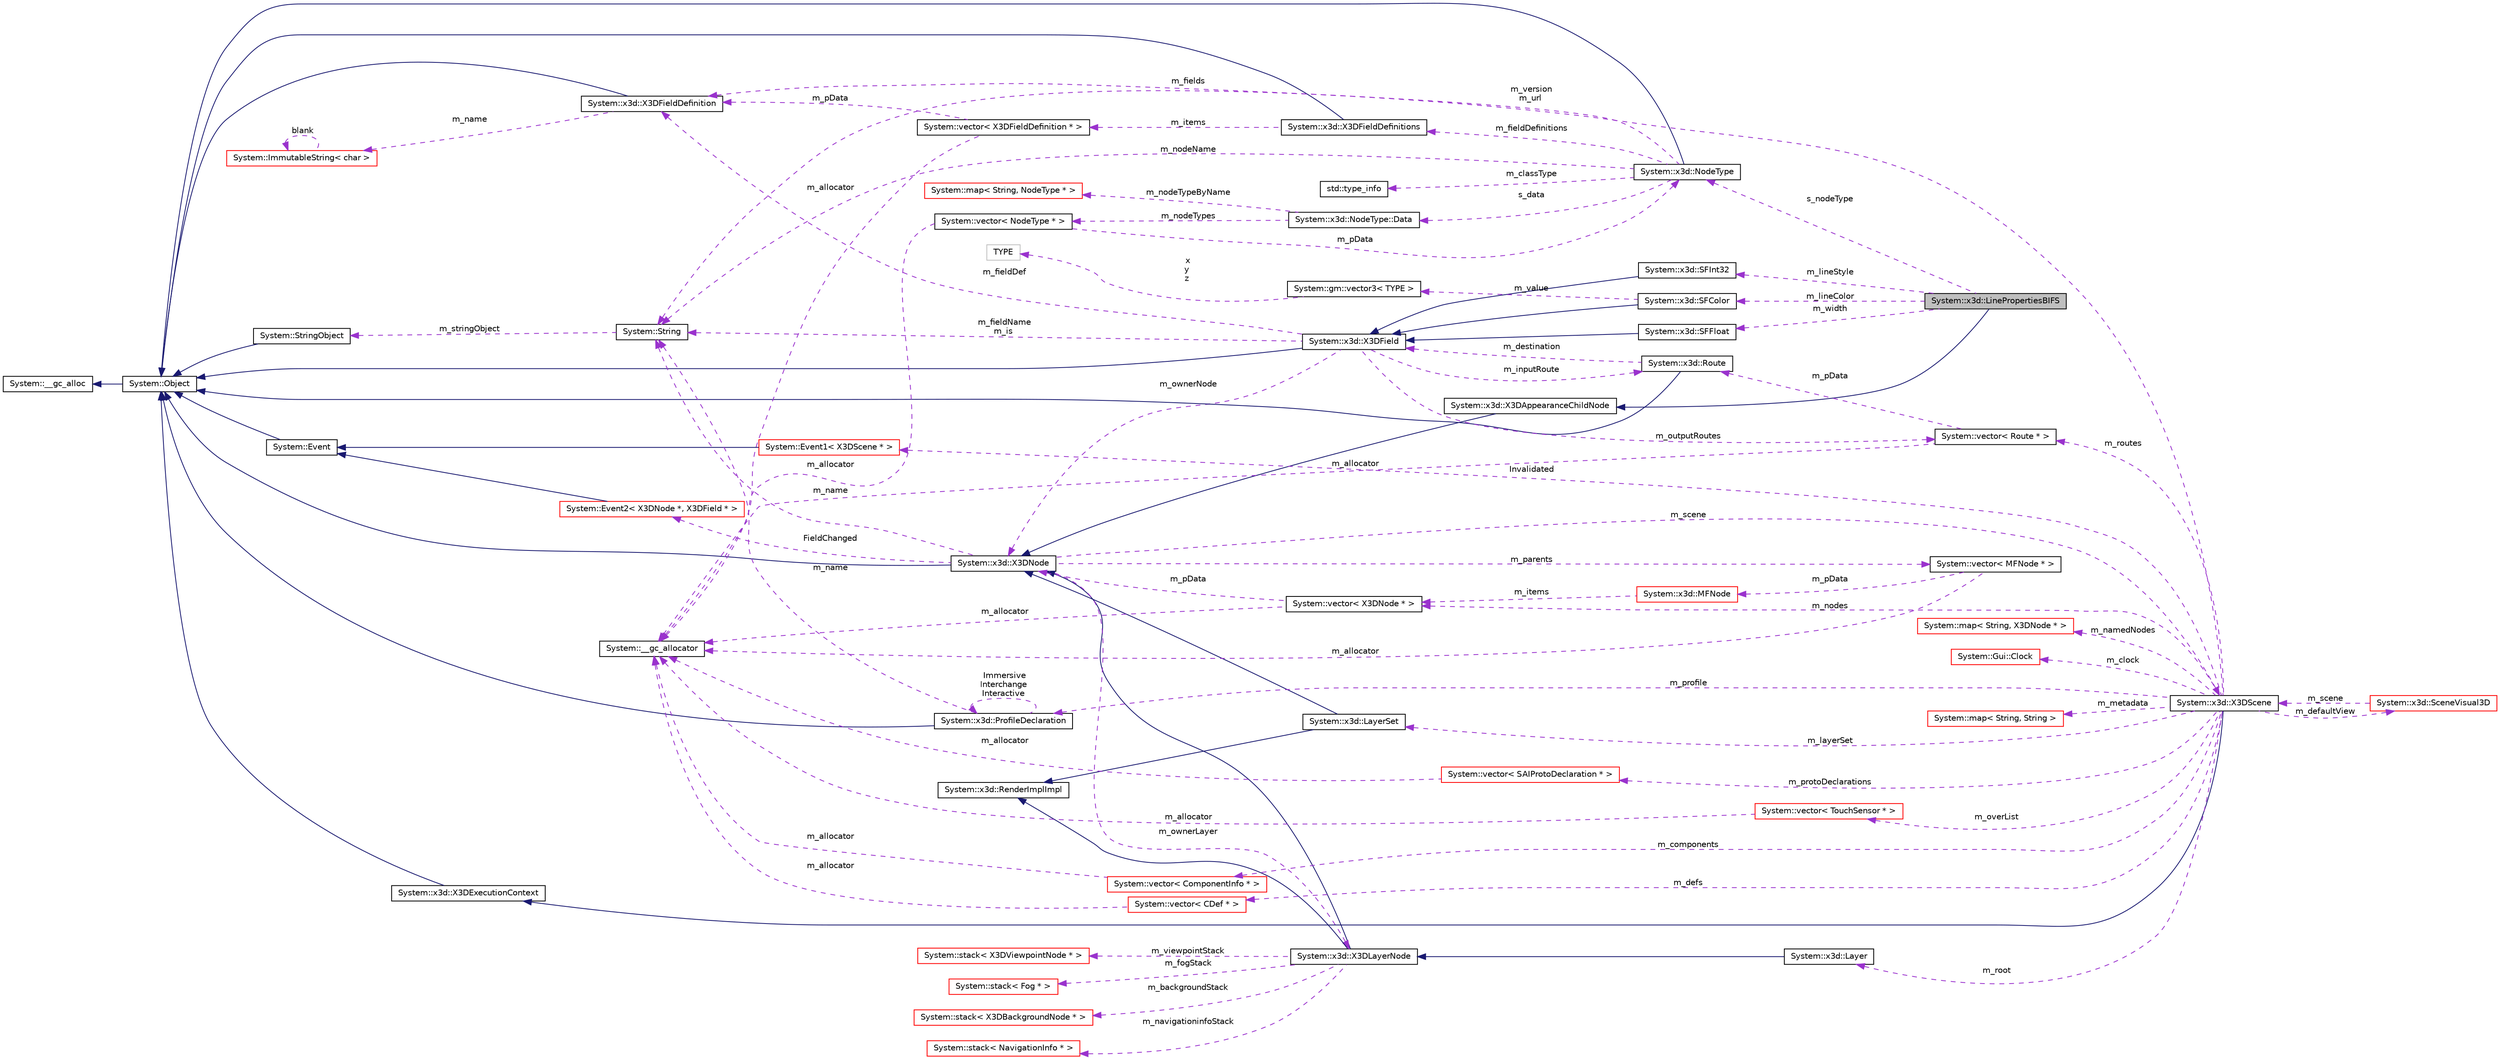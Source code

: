 digraph G
{
  edge [fontname="Helvetica",fontsize="10",labelfontname="Helvetica",labelfontsize="10"];
  node [fontname="Helvetica",fontsize="10",shape=record];
  rankdir="LR";
  Node1 [label="System::x3d::LinePropertiesBIFS",height=0.2,width=0.4,color="black", fillcolor="grey75", style="filled" fontcolor="black"];
  Node2 -> Node1 [dir="back",color="midnightblue",fontsize="10",style="solid",fontname="Helvetica"];
  Node2 [label="System::x3d::X3DAppearanceChildNode",height=0.2,width=0.4,color="black", fillcolor="white", style="filled",URL="$class_system_1_1x3d_1_1_x3_d_appearance_child_node.html"];
  Node3 -> Node2 [dir="back",color="midnightblue",fontsize="10",style="solid",fontname="Helvetica"];
  Node3 [label="System::x3d::X3DNode",height=0.2,width=0.4,color="black", fillcolor="white", style="filled",URL="$class_system_1_1x3d_1_1_x3_d_node.html"];
  Node4 -> Node3 [dir="back",color="midnightblue",fontsize="10",style="solid",fontname="Helvetica"];
  Node4 [label="System::Object",height=0.2,width=0.4,color="black", fillcolor="white", style="filled",URL="$class_system_1_1_object.html"];
  Node5 -> Node4 [dir="back",color="midnightblue",fontsize="10",style="solid",fontname="Helvetica"];
  Node5 [label="System::__gc_alloc",height=0.2,width=0.4,color="black", fillcolor="white", style="filled",URL="$class_system_1_1____gc__alloc.html"];
  Node6 -> Node3 [dir="back",color="darkorchid3",fontsize="10",style="dashed",label=" m_ownerLayer" ,fontname="Helvetica"];
  Node6 [label="System::x3d::X3DLayerNode",height=0.2,width=0.4,color="black", fillcolor="white", style="filled",URL="$class_system_1_1x3d_1_1_x3_d_layer_node.html"];
  Node3 -> Node6 [dir="back",color="midnightblue",fontsize="10",style="solid",fontname="Helvetica"];
  Node7 -> Node6 [dir="back",color="midnightblue",fontsize="10",style="solid",fontname="Helvetica"];
  Node7 [label="System::x3d::RenderImplImpl",height=0.2,width=0.4,color="black", fillcolor="white", style="filled",URL="$class_system_1_1x3d_1_1_render_impl_impl.html"];
  Node8 -> Node6 [dir="back",color="darkorchid3",fontsize="10",style="dashed",label=" m_navigationinfoStack" ,fontname="Helvetica"];
  Node8 [label="System::stack\< NavigationInfo * \>",height=0.2,width=0.4,color="red", fillcolor="white", style="filled",URL="$class_system_1_1stack.html"];
  Node9 -> Node6 [dir="back",color="darkorchid3",fontsize="10",style="dashed",label=" m_viewpointStack" ,fontname="Helvetica"];
  Node9 [label="System::stack\< X3DViewpointNode * \>",height=0.2,width=0.4,color="red", fillcolor="white", style="filled",URL="$class_system_1_1stack.html"];
  Node10 -> Node6 [dir="back",color="darkorchid3",fontsize="10",style="dashed",label=" m_fogStack" ,fontname="Helvetica"];
  Node10 [label="System::stack\< Fog * \>",height=0.2,width=0.4,color="red", fillcolor="white", style="filled",URL="$class_system_1_1stack.html"];
  Node11 -> Node6 [dir="back",color="darkorchid3",fontsize="10",style="dashed",label=" m_backgroundStack" ,fontname="Helvetica"];
  Node11 [label="System::stack\< X3DBackgroundNode * \>",height=0.2,width=0.4,color="red", fillcolor="white", style="filled",URL="$class_system_1_1stack.html"];
  Node12 -> Node3 [dir="back",color="darkorchid3",fontsize="10",style="dashed",label=" m_parents" ,fontname="Helvetica"];
  Node12 [label="System::vector\< MFNode * \>",height=0.2,width=0.4,color="black", fillcolor="white", style="filled",URL="$class_system_1_1vector.html"];
  Node13 -> Node12 [dir="back",color="darkorchid3",fontsize="10",style="dashed",label=" m_allocator" ,fontname="Helvetica"];
  Node13 [label="System::__gc_allocator",height=0.2,width=0.4,color="black", fillcolor="white", style="filled",URL="$class_system_1_1____gc__allocator.html"];
  Node14 -> Node12 [dir="back",color="darkorchid3",fontsize="10",style="dashed",label=" m_pData" ,fontname="Helvetica"];
  Node14 [label="System::x3d::MFNode",height=0.2,width=0.4,color="red", fillcolor="white", style="filled",URL="$class_system_1_1x3d_1_1_m_f_node.html"];
  Node15 -> Node14 [dir="back",color="darkorchid3",fontsize="10",style="dashed",label=" m_items" ,fontname="Helvetica"];
  Node15 [label="System::vector\< X3DNode * \>",height=0.2,width=0.4,color="black", fillcolor="white", style="filled",URL="$class_system_1_1vector.html"];
  Node13 -> Node15 [dir="back",color="darkorchid3",fontsize="10",style="dashed",label=" m_allocator" ,fontname="Helvetica"];
  Node3 -> Node15 [dir="back",color="darkorchid3",fontsize="10",style="dashed",label=" m_pData" ,fontname="Helvetica"];
  Node16 -> Node3 [dir="back",color="darkorchid3",fontsize="10",style="dashed",label=" m_scene" ,fontname="Helvetica"];
  Node16 [label="System::x3d::X3DScene",height=0.2,width=0.4,color="black", fillcolor="white", style="filled",URL="$class_system_1_1x3d_1_1_x3_d_scene.html"];
  Node17 -> Node16 [dir="back",color="midnightblue",fontsize="10",style="solid",fontname="Helvetica"];
  Node17 [label="System::x3d::X3DExecutionContext",height=0.2,width=0.4,color="black", fillcolor="white", style="filled",URL="$class_system_1_1x3d_1_1_x3_d_execution_context.html"];
  Node4 -> Node17 [dir="back",color="midnightblue",fontsize="10",style="solid",fontname="Helvetica"];
  Node18 -> Node16 [dir="back",color="darkorchid3",fontsize="10",style="dashed",label=" m_defs" ,fontname="Helvetica"];
  Node18 [label="System::vector\< CDef * \>",height=0.2,width=0.4,color="red", fillcolor="white", style="filled",URL="$class_system_1_1vector.html"];
  Node13 -> Node18 [dir="back",color="darkorchid3",fontsize="10",style="dashed",label=" m_allocator" ,fontname="Helvetica"];
  Node19 -> Node16 [dir="back",color="darkorchid3",fontsize="10",style="dashed",label=" m_protoDeclarations" ,fontname="Helvetica"];
  Node19 [label="System::vector\< SAIProtoDeclaration * \>",height=0.2,width=0.4,color="red", fillcolor="white", style="filled",URL="$class_system_1_1vector.html"];
  Node13 -> Node19 [dir="back",color="darkorchid3",fontsize="10",style="dashed",label=" m_allocator" ,fontname="Helvetica"];
  Node20 -> Node16 [dir="back",color="darkorchid3",fontsize="10",style="dashed",label=" Invalidated" ,fontname="Helvetica"];
  Node20 [label="System::Event1\< X3DScene * \>",height=0.2,width=0.4,color="red", fillcolor="white", style="filled",URL="$class_system_1_1_event1.html"];
  Node21 -> Node20 [dir="back",color="midnightblue",fontsize="10",style="solid",fontname="Helvetica"];
  Node21 [label="System::Event",height=0.2,width=0.4,color="black", fillcolor="white", style="filled",URL="$class_system_1_1_event.html"];
  Node4 -> Node21 [dir="back",color="midnightblue",fontsize="10",style="solid",fontname="Helvetica"];
  Node22 -> Node16 [dir="back",color="darkorchid3",fontsize="10",style="dashed",label=" m_namedNodes" ,fontname="Helvetica"];
  Node22 [label="System::map\< String, X3DNode * \>",height=0.2,width=0.4,color="red", fillcolor="white", style="filled",URL="$class_system_1_1map.html"];
  Node23 -> Node16 [dir="back",color="darkorchid3",fontsize="10",style="dashed",label=" m_clock" ,fontname="Helvetica"];
  Node23 [label="System::Gui::Clock",height=0.2,width=0.4,color="red", fillcolor="white", style="filled",URL="$class_system_1_1_gui_1_1_clock.html"];
  Node15 -> Node16 [dir="back",color="darkorchid3",fontsize="10",style="dashed",label=" m_nodes" ,fontname="Helvetica"];
  Node24 -> Node16 [dir="back",color="darkorchid3",fontsize="10",style="dashed",label=" m_overList" ,fontname="Helvetica"];
  Node24 [label="System::vector\< TouchSensor * \>",height=0.2,width=0.4,color="red", fillcolor="white", style="filled",URL="$class_system_1_1vector.html"];
  Node13 -> Node24 [dir="back",color="darkorchid3",fontsize="10",style="dashed",label=" m_allocator" ,fontname="Helvetica"];
  Node25 -> Node16 [dir="back",color="darkorchid3",fontsize="10",style="dashed",label=" m_metadata" ,fontname="Helvetica"];
  Node25 [label="System::map\< String, String \>",height=0.2,width=0.4,color="red", fillcolor="white", style="filled",URL="$class_system_1_1map.html"];
  Node26 -> Node16 [dir="back",color="darkorchid3",fontsize="10",style="dashed",label=" m_routes" ,fontname="Helvetica"];
  Node26 [label="System::vector\< Route * \>",height=0.2,width=0.4,color="black", fillcolor="white", style="filled",URL="$class_system_1_1vector.html"];
  Node13 -> Node26 [dir="back",color="darkorchid3",fontsize="10",style="dashed",label=" m_allocator" ,fontname="Helvetica"];
  Node27 -> Node26 [dir="back",color="darkorchid3",fontsize="10",style="dashed",label=" m_pData" ,fontname="Helvetica"];
  Node27 [label="System::x3d::Route",height=0.2,width=0.4,color="black", fillcolor="white", style="filled",URL="$class_system_1_1x3d_1_1_route.html"];
  Node4 -> Node27 [dir="back",color="midnightblue",fontsize="10",style="solid",fontname="Helvetica"];
  Node28 -> Node27 [dir="back",color="darkorchid3",fontsize="10",style="dashed",label=" m_destination" ,fontname="Helvetica"];
  Node28 [label="System::x3d::X3DField",height=0.2,width=0.4,color="black", fillcolor="white", style="filled",URL="$class_system_1_1x3d_1_1_x3_d_field.html"];
  Node4 -> Node28 [dir="back",color="midnightblue",fontsize="10",style="solid",fontname="Helvetica"];
  Node27 -> Node28 [dir="back",color="darkorchid3",fontsize="10",style="dashed",label=" m_inputRoute" ,fontname="Helvetica"];
  Node29 -> Node28 [dir="back",color="darkorchid3",fontsize="10",style="dashed",label=" m_fieldDef" ,fontname="Helvetica"];
  Node29 [label="System::x3d::X3DFieldDefinition",height=0.2,width=0.4,color="black", fillcolor="white", style="filled",URL="$class_system_1_1x3d_1_1_x3_d_field_definition.html"];
  Node4 -> Node29 [dir="back",color="midnightblue",fontsize="10",style="solid",fontname="Helvetica"];
  Node30 -> Node29 [dir="back",color="darkorchid3",fontsize="10",style="dashed",label=" m_name" ,fontname="Helvetica"];
  Node30 [label="System::ImmutableString\< char \>",height=0.2,width=0.4,color="red", fillcolor="white", style="filled",URL="$class_system_1_1_immutable_string.html"];
  Node30 -> Node30 [dir="back",color="darkorchid3",fontsize="10",style="dashed",label=" blank" ,fontname="Helvetica"];
  Node26 -> Node28 [dir="back",color="darkorchid3",fontsize="10",style="dashed",label=" m_outputRoutes" ,fontname="Helvetica"];
  Node31 -> Node28 [dir="back",color="darkorchid3",fontsize="10",style="dashed",label=" m_fieldName\nm_is" ,fontname="Helvetica"];
  Node31 [label="System::String",height=0.2,width=0.4,color="black", fillcolor="white", style="filled",URL="$class_system_1_1_string.html"];
  Node32 -> Node31 [dir="back",color="darkorchid3",fontsize="10",style="dashed",label=" m_stringObject" ,fontname="Helvetica"];
  Node32 [label="System::StringObject",height=0.2,width=0.4,color="black", fillcolor="white", style="filled",URL="$class_system_1_1_string_object.html"];
  Node4 -> Node32 [dir="back",color="midnightblue",fontsize="10",style="solid",fontname="Helvetica"];
  Node3 -> Node28 [dir="back",color="darkorchid3",fontsize="10",style="dashed",label=" m_ownerNode" ,fontname="Helvetica"];
  Node31 -> Node16 [dir="back",color="darkorchid3",fontsize="10",style="dashed",label=" m_version\nm_url" ,fontname="Helvetica"];
  Node33 -> Node16 [dir="back",color="darkorchid3",fontsize="10",style="dashed",label=" m_profile" ,fontname="Helvetica"];
  Node33 [label="System::x3d::ProfileDeclaration",height=0.2,width=0.4,color="black", fillcolor="white", style="filled",URL="$class_system_1_1x3d_1_1_profile_declaration.html"];
  Node4 -> Node33 [dir="back",color="midnightblue",fontsize="10",style="solid",fontname="Helvetica"];
  Node31 -> Node33 [dir="back",color="darkorchid3",fontsize="10",style="dashed",label=" m_name" ,fontname="Helvetica"];
  Node33 -> Node33 [dir="back",color="darkorchid3",fontsize="10",style="dashed",label=" Immersive\nInterchange\nInteractive" ,fontname="Helvetica"];
  Node34 -> Node16 [dir="back",color="darkorchid3",fontsize="10",style="dashed",label=" m_defaultView" ,fontname="Helvetica"];
  Node34 [label="System::x3d::SceneVisual3D",height=0.2,width=0.4,color="red", fillcolor="white", style="filled",URL="$class_system_1_1x3d_1_1_scene_visual3_d.html"];
  Node16 -> Node34 [dir="back",color="darkorchid3",fontsize="10",style="dashed",label=" m_scene" ,fontname="Helvetica"];
  Node35 -> Node16 [dir="back",color="darkorchid3",fontsize="10",style="dashed",label=" m_layerSet" ,fontname="Helvetica"];
  Node35 [label="System::x3d::LayerSet",height=0.2,width=0.4,color="black", fillcolor="white", style="filled",URL="$class_system_1_1x3d_1_1_layer_set.html"];
  Node3 -> Node35 [dir="back",color="midnightblue",fontsize="10",style="solid",fontname="Helvetica"];
  Node7 -> Node35 [dir="back",color="midnightblue",fontsize="10",style="solid",fontname="Helvetica"];
  Node36 -> Node16 [dir="back",color="darkorchid3",fontsize="10",style="dashed",label=" m_components" ,fontname="Helvetica"];
  Node36 [label="System::vector\< ComponentInfo * \>",height=0.2,width=0.4,color="red", fillcolor="white", style="filled",URL="$class_system_1_1vector.html"];
  Node13 -> Node36 [dir="back",color="darkorchid3",fontsize="10",style="dashed",label=" m_allocator" ,fontname="Helvetica"];
  Node37 -> Node16 [dir="back",color="darkorchid3",fontsize="10",style="dashed",label=" m_root" ,fontname="Helvetica"];
  Node37 [label="System::x3d::Layer",height=0.2,width=0.4,color="black", fillcolor="white", style="filled",URL="$class_system_1_1x3d_1_1_layer.html"];
  Node6 -> Node37 [dir="back",color="midnightblue",fontsize="10",style="solid",fontname="Helvetica"];
  Node31 -> Node3 [dir="back",color="darkorchid3",fontsize="10",style="dashed",label=" m_name" ,fontname="Helvetica"];
  Node38 -> Node3 [dir="back",color="darkorchid3",fontsize="10",style="dashed",label=" FieldChanged" ,fontname="Helvetica"];
  Node38 [label="System::Event2\< X3DNode *, X3DField * \>",height=0.2,width=0.4,color="red", fillcolor="white", style="filled",URL="$class_system_1_1_event2.html"];
  Node21 -> Node38 [dir="back",color="midnightblue",fontsize="10",style="solid",fontname="Helvetica"];
  Node39 -> Node1 [dir="back",color="darkorchid3",fontsize="10",style="dashed",label=" m_width" ,fontname="Helvetica"];
  Node39 [label="System::x3d::SFFloat",height=0.2,width=0.4,color="black", fillcolor="white", style="filled",URL="$class_system_1_1x3d_1_1_s_f_float.html"];
  Node28 -> Node39 [dir="back",color="midnightblue",fontsize="10",style="solid",fontname="Helvetica"];
  Node40 -> Node1 [dir="back",color="darkorchid3",fontsize="10",style="dashed",label=" m_lineColor" ,fontname="Helvetica"];
  Node40 [label="System::x3d::SFColor",height=0.2,width=0.4,color="black", fillcolor="white", style="filled",URL="$class_system_1_1x3d_1_1_s_f_color.html"];
  Node28 -> Node40 [dir="back",color="midnightblue",fontsize="10",style="solid",fontname="Helvetica"];
  Node41 -> Node40 [dir="back",color="darkorchid3",fontsize="10",style="dashed",label=" m_value" ,fontname="Helvetica"];
  Node41 [label="System::gm::vector3\< TYPE \>",height=0.2,width=0.4,color="black", fillcolor="white", style="filled",URL="$class_system_1_1gm_1_1vector3.html"];
  Node42 -> Node41 [dir="back",color="darkorchid3",fontsize="10",style="dashed",label=" x\ny\nz" ,fontname="Helvetica"];
  Node42 [label="TYPE",height=0.2,width=0.4,color="grey75", fillcolor="white", style="filled"];
  Node43 -> Node1 [dir="back",color="darkorchid3",fontsize="10",style="dashed",label=" s_nodeType" ,fontname="Helvetica"];
  Node43 [label="System::x3d::NodeType",height=0.2,width=0.4,color="black", fillcolor="white", style="filled",URL="$class_system_1_1x3d_1_1_node_type.html"];
  Node4 -> Node43 [dir="back",color="midnightblue",fontsize="10",style="solid",fontname="Helvetica"];
  Node44 -> Node43 [dir="back",color="darkorchid3",fontsize="10",style="dashed",label=" s_data" ,fontname="Helvetica"];
  Node44 [label="System::x3d::NodeType::Data",height=0.2,width=0.4,color="black", fillcolor="white", style="filled",URL="$class_system_1_1x3d_1_1_node_type_1_1_data.html"];
  Node45 -> Node44 [dir="back",color="darkorchid3",fontsize="10",style="dashed",label=" m_nodeTypeByName" ,fontname="Helvetica"];
  Node45 [label="System::map\< String, NodeType * \>",height=0.2,width=0.4,color="red", fillcolor="white", style="filled",URL="$class_system_1_1map.html"];
  Node46 -> Node44 [dir="back",color="darkorchid3",fontsize="10",style="dashed",label=" m_nodeTypes" ,fontname="Helvetica"];
  Node46 [label="System::vector\< NodeType * \>",height=0.2,width=0.4,color="black", fillcolor="white", style="filled",URL="$class_system_1_1vector.html"];
  Node13 -> Node46 [dir="back",color="darkorchid3",fontsize="10",style="dashed",label=" m_allocator" ,fontname="Helvetica"];
  Node43 -> Node46 [dir="back",color="darkorchid3",fontsize="10",style="dashed",label=" m_pData" ,fontname="Helvetica"];
  Node29 -> Node43 [dir="back",color="darkorchid3",fontsize="10",style="dashed",label=" m_fields" ,fontname="Helvetica"];
  Node31 -> Node43 [dir="back",color="darkorchid3",fontsize="10",style="dashed",label=" m_nodeName" ,fontname="Helvetica"];
  Node47 -> Node43 [dir="back",color="darkorchid3",fontsize="10",style="dashed",label=" m_classType" ,fontname="Helvetica"];
  Node47 [label="std::type_info",height=0.2,width=0.4,color="black", fillcolor="white", style="filled",URL="$classstd_1_1type__info.html",tooltip="Part of RTTI."];
  Node48 -> Node43 [dir="back",color="darkorchid3",fontsize="10",style="dashed",label=" m_fieldDefinitions" ,fontname="Helvetica"];
  Node48 [label="System::x3d::X3DFieldDefinitions",height=0.2,width=0.4,color="black", fillcolor="white", style="filled",URL="$class_system_1_1x3d_1_1_x3_d_field_definitions.html"];
  Node4 -> Node48 [dir="back",color="midnightblue",fontsize="10",style="solid",fontname="Helvetica"];
  Node49 -> Node48 [dir="back",color="darkorchid3",fontsize="10",style="dashed",label=" m_items" ,fontname="Helvetica"];
  Node49 [label="System::vector\< X3DFieldDefinition * \>",height=0.2,width=0.4,color="black", fillcolor="white", style="filled",URL="$class_system_1_1vector.html"];
  Node13 -> Node49 [dir="back",color="darkorchid3",fontsize="10",style="dashed",label=" m_allocator" ,fontname="Helvetica"];
  Node29 -> Node49 [dir="back",color="darkorchid3",fontsize="10",style="dashed",label=" m_pData" ,fontname="Helvetica"];
  Node50 -> Node1 [dir="back",color="darkorchid3",fontsize="10",style="dashed",label=" m_lineStyle" ,fontname="Helvetica"];
  Node50 [label="System::x3d::SFInt32",height=0.2,width=0.4,color="black", fillcolor="white", style="filled",URL="$class_system_1_1x3d_1_1_s_f_int32.html"];
  Node28 -> Node50 [dir="back",color="midnightblue",fontsize="10",style="solid",fontname="Helvetica"];
}
